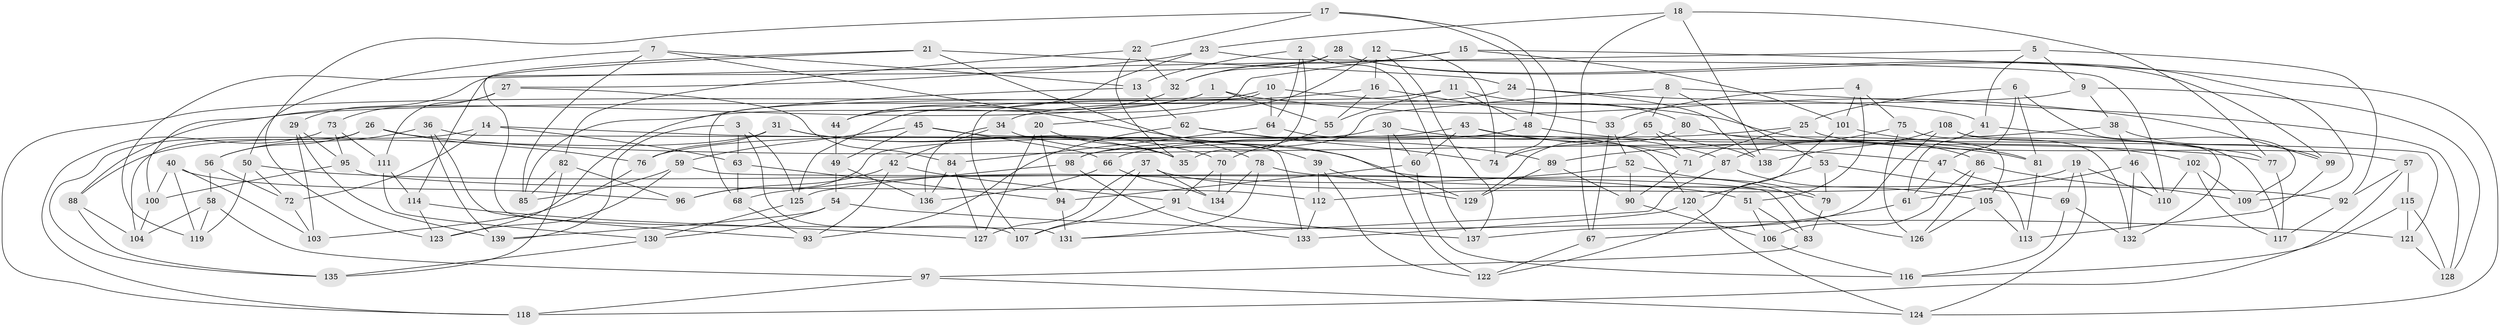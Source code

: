 // Generated by graph-tools (version 1.1) at 2025/59/03/09/25 04:59:22]
// undirected, 139 vertices, 278 edges
graph export_dot {
graph [start="1"]
  node [color=gray90,style=filled];
  1;
  2;
  3;
  4;
  5;
  6;
  7;
  8;
  9;
  10;
  11;
  12;
  13;
  14;
  15;
  16;
  17;
  18;
  19;
  20;
  21;
  22;
  23;
  24;
  25;
  26;
  27;
  28;
  29;
  30;
  31;
  32;
  33;
  34;
  35;
  36;
  37;
  38;
  39;
  40;
  41;
  42;
  43;
  44;
  45;
  46;
  47;
  48;
  49;
  50;
  51;
  52;
  53;
  54;
  55;
  56;
  57;
  58;
  59;
  60;
  61;
  62;
  63;
  64;
  65;
  66;
  67;
  68;
  69;
  70;
  71;
  72;
  73;
  74;
  75;
  76;
  77;
  78;
  79;
  80;
  81;
  82;
  83;
  84;
  85;
  86;
  87;
  88;
  89;
  90;
  91;
  92;
  93;
  94;
  95;
  96;
  97;
  98;
  99;
  100;
  101;
  102;
  103;
  104;
  105;
  106;
  107;
  108;
  109;
  110;
  111;
  112;
  113;
  114;
  115;
  116;
  117;
  118;
  119;
  120;
  121;
  122;
  123;
  124;
  125;
  126;
  127;
  128;
  129;
  130;
  131;
  132;
  133;
  134;
  135;
  136;
  137;
  138;
  139;
  1 -- 55;
  1 -- 85;
  1 -- 100;
  1 -- 99;
  2 -- 64;
  2 -- 35;
  2 -- 137;
  2 -- 13;
  3 -- 63;
  3 -- 125;
  3 -- 107;
  3 -- 139;
  4 -- 75;
  4 -- 51;
  4 -- 101;
  4 -- 33;
  5 -- 29;
  5 -- 92;
  5 -- 9;
  5 -- 41;
  6 -- 81;
  6 -- 109;
  6 -- 47;
  6 -- 25;
  7 -- 85;
  7 -- 50;
  7 -- 39;
  7 -- 13;
  8 -- 98;
  8 -- 128;
  8 -- 65;
  8 -- 53;
  9 -- 88;
  9 -- 128;
  9 -- 38;
  10 -- 107;
  10 -- 64;
  10 -- 81;
  10 -- 68;
  11 -- 48;
  11 -- 80;
  11 -- 118;
  11 -- 55;
  12 -- 16;
  12 -- 74;
  12 -- 137;
  12 -- 20;
  13 -- 123;
  13 -- 62;
  14 -- 63;
  14 -- 135;
  14 -- 126;
  14 -- 72;
  15 -- 32;
  15 -- 44;
  15 -- 124;
  15 -- 101;
  16 -- 125;
  16 -- 33;
  16 -- 55;
  17 -- 48;
  17 -- 123;
  17 -- 74;
  17 -- 22;
  18 -- 67;
  18 -- 23;
  18 -- 138;
  18 -- 77;
  19 -- 124;
  19 -- 112;
  19 -- 110;
  19 -- 69;
  20 -- 127;
  20 -- 35;
  20 -- 94;
  21 -- 131;
  21 -- 24;
  21 -- 114;
  21 -- 78;
  22 -- 32;
  22 -- 35;
  22 -- 82;
  23 -- 27;
  23 -- 44;
  23 -- 110;
  24 -- 138;
  24 -- 34;
  24 -- 41;
  25 -- 66;
  25 -- 57;
  25 -- 71;
  26 -- 104;
  26 -- 77;
  26 -- 56;
  26 -- 76;
  27 -- 84;
  27 -- 73;
  27 -- 111;
  28 -- 99;
  28 -- 119;
  28 -- 109;
  28 -- 32;
  29 -- 139;
  29 -- 95;
  29 -- 103;
  30 -- 60;
  30 -- 76;
  30 -- 87;
  30 -- 122;
  31 -- 70;
  31 -- 76;
  31 -- 35;
  31 -- 88;
  32 -- 44;
  33 -- 67;
  33 -- 52;
  34 -- 136;
  34 -- 42;
  34 -- 129;
  36 -- 56;
  36 -- 139;
  36 -- 93;
  36 -- 121;
  37 -- 107;
  37 -- 134;
  37 -- 127;
  37 -- 79;
  38 -- 99;
  38 -- 89;
  38 -- 46;
  39 -- 129;
  39 -- 112;
  39 -- 122;
  40 -- 103;
  40 -- 96;
  40 -- 100;
  40 -- 119;
  41 -- 61;
  41 -- 77;
  42 -- 96;
  42 -- 91;
  42 -- 93;
  43 -- 71;
  43 -- 47;
  43 -- 60;
  43 -- 96;
  44 -- 49;
  45 -- 49;
  45 -- 66;
  45 -- 59;
  45 -- 133;
  46 -- 132;
  46 -- 110;
  46 -- 61;
  47 -- 61;
  47 -- 113;
  48 -- 98;
  48 -- 81;
  49 -- 54;
  49 -- 136;
  50 -- 119;
  50 -- 72;
  50 -- 51;
  51 -- 83;
  51 -- 106;
  52 -- 79;
  52 -- 68;
  52 -- 90;
  53 -- 69;
  53 -- 120;
  53 -- 79;
  54 -- 130;
  54 -- 139;
  54 -- 121;
  55 -- 70;
  56 -- 58;
  56 -- 72;
  57 -- 118;
  57 -- 92;
  57 -- 115;
  58 -- 97;
  58 -- 104;
  58 -- 119;
  59 -- 85;
  59 -- 123;
  59 -- 83;
  60 -- 94;
  60 -- 116;
  61 -- 67;
  62 -- 74;
  62 -- 93;
  62 -- 89;
  63 -- 94;
  63 -- 68;
  64 -- 120;
  64 -- 84;
  65 -- 138;
  65 -- 74;
  65 -- 71;
  66 -- 134;
  66 -- 136;
  67 -- 122;
  68 -- 93;
  69 -- 132;
  69 -- 116;
  70 -- 134;
  70 -- 91;
  71 -- 90;
  72 -- 103;
  73 -- 118;
  73 -- 95;
  73 -- 111;
  75 -- 126;
  75 -- 87;
  75 -- 132;
  76 -- 103;
  77 -- 117;
  78 -- 134;
  78 -- 131;
  78 -- 92;
  79 -- 83;
  80 -- 129;
  80 -- 105;
  80 -- 86;
  81 -- 113;
  82 -- 85;
  82 -- 96;
  82 -- 135;
  83 -- 97;
  84 -- 136;
  84 -- 127;
  86 -- 126;
  86 -- 109;
  86 -- 106;
  87 -- 131;
  87 -- 105;
  88 -- 135;
  88 -- 104;
  89 -- 90;
  89 -- 129;
  90 -- 106;
  91 -- 137;
  91 -- 107;
  92 -- 117;
  94 -- 131;
  95 -- 112;
  95 -- 100;
  97 -- 124;
  97 -- 118;
  98 -- 125;
  98 -- 133;
  99 -- 113;
  100 -- 104;
  101 -- 102;
  101 -- 122;
  102 -- 117;
  102 -- 109;
  102 -- 110;
  105 -- 113;
  105 -- 126;
  106 -- 116;
  108 -- 137;
  108 -- 138;
  108 -- 132;
  108 -- 117;
  111 -- 114;
  111 -- 130;
  112 -- 133;
  114 -- 127;
  114 -- 123;
  115 -- 116;
  115 -- 121;
  115 -- 128;
  120 -- 133;
  120 -- 124;
  121 -- 128;
  125 -- 130;
  130 -- 135;
}

